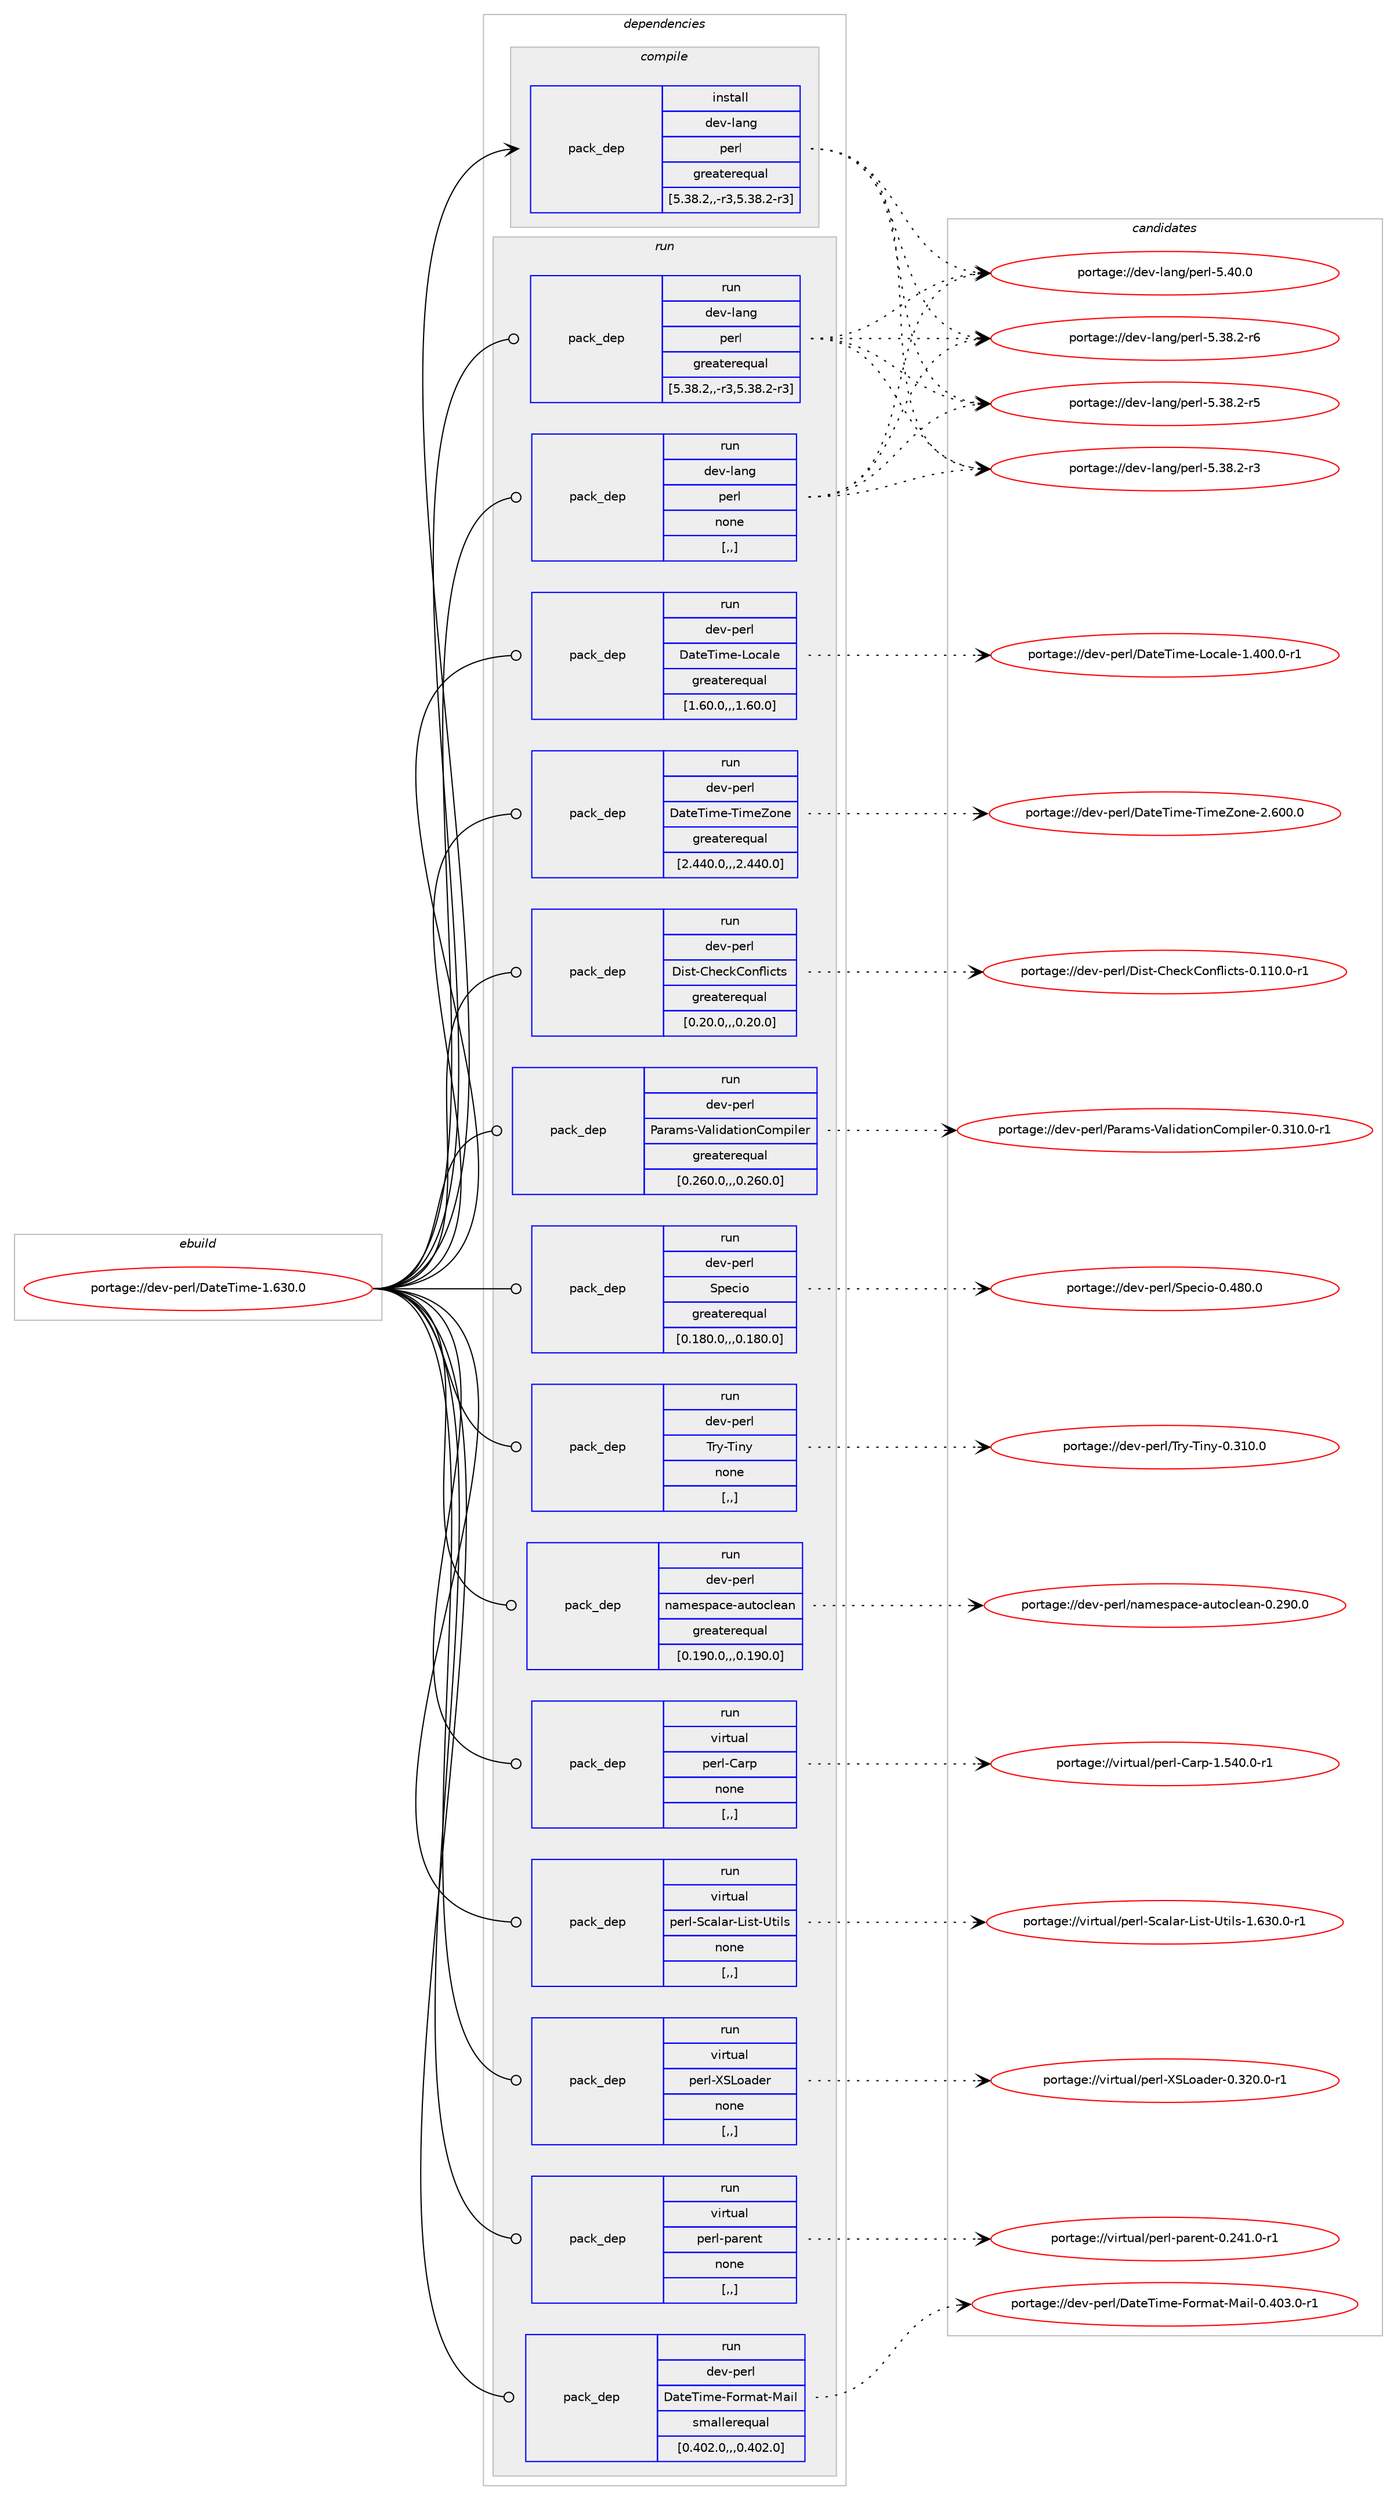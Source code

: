 digraph prolog {

# *************
# Graph options
# *************

newrank=true;
concentrate=true;
compound=true;
graph [rankdir=LR,fontname=Helvetica,fontsize=10,ranksep=1.5];#, ranksep=2.5, nodesep=0.2];
edge  [arrowhead=vee];
node  [fontname=Helvetica,fontsize=10];

# **********
# The ebuild
# **********

subgraph cluster_leftcol {
color=gray;
label=<<i>ebuild</i>>;
id [label="portage://dev-perl/DateTime-1.630.0", color=red, width=4, href="../dev-perl/DateTime-1.630.0.svg"];
}

# ****************
# The dependencies
# ****************

subgraph cluster_midcol {
color=gray;
label=<<i>dependencies</i>>;
subgraph cluster_compile {
fillcolor="#eeeeee";
style=filled;
label=<<i>compile</i>>;
subgraph pack97240 {
dependency128250 [label=<<TABLE BORDER="0" CELLBORDER="1" CELLSPACING="0" CELLPADDING="4" WIDTH="220"><TR><TD ROWSPAN="6" CELLPADDING="30">pack_dep</TD></TR><TR><TD WIDTH="110">install</TD></TR><TR><TD>dev-lang</TD></TR><TR><TD>perl</TD></TR><TR><TD>greaterequal</TD></TR><TR><TD>[5.38.2,,-r3,5.38.2-r3]</TD></TR></TABLE>>, shape=none, color=blue];
}
id:e -> dependency128250:w [weight=20,style="solid",arrowhead="vee"];
}
subgraph cluster_compileandrun {
fillcolor="#eeeeee";
style=filled;
label=<<i>compile and run</i>>;
}
subgraph cluster_run {
fillcolor="#eeeeee";
style=filled;
label=<<i>run</i>>;
subgraph pack97241 {
dependency128251 [label=<<TABLE BORDER="0" CELLBORDER="1" CELLSPACING="0" CELLPADDING="4" WIDTH="220"><TR><TD ROWSPAN="6" CELLPADDING="30">pack_dep</TD></TR><TR><TD WIDTH="110">run</TD></TR><TR><TD>dev-lang</TD></TR><TR><TD>perl</TD></TR><TR><TD>greaterequal</TD></TR><TR><TD>[5.38.2,,-r3,5.38.2-r3]</TD></TR></TABLE>>, shape=none, color=blue];
}
id:e -> dependency128251:w [weight=20,style="solid",arrowhead="odot"];
subgraph pack97242 {
dependency128252 [label=<<TABLE BORDER="0" CELLBORDER="1" CELLSPACING="0" CELLPADDING="4" WIDTH="220"><TR><TD ROWSPAN="6" CELLPADDING="30">pack_dep</TD></TR><TR><TD WIDTH="110">run</TD></TR><TR><TD>dev-lang</TD></TR><TR><TD>perl</TD></TR><TR><TD>none</TD></TR><TR><TD>[,,]</TD></TR></TABLE>>, shape=none, color=blue];
}
id:e -> dependency128252:w [weight=20,style="solid",arrowhead="odot"];
subgraph pack97243 {
dependency128253 [label=<<TABLE BORDER="0" CELLBORDER="1" CELLSPACING="0" CELLPADDING="4" WIDTH="220"><TR><TD ROWSPAN="6" CELLPADDING="30">pack_dep</TD></TR><TR><TD WIDTH="110">run</TD></TR><TR><TD>dev-perl</TD></TR><TR><TD>DateTime-Locale</TD></TR><TR><TD>greaterequal</TD></TR><TR><TD>[1.60.0,,,1.60.0]</TD></TR></TABLE>>, shape=none, color=blue];
}
id:e -> dependency128253:w [weight=20,style="solid",arrowhead="odot"];
subgraph pack97244 {
dependency128254 [label=<<TABLE BORDER="0" CELLBORDER="1" CELLSPACING="0" CELLPADDING="4" WIDTH="220"><TR><TD ROWSPAN="6" CELLPADDING="30">pack_dep</TD></TR><TR><TD WIDTH="110">run</TD></TR><TR><TD>dev-perl</TD></TR><TR><TD>DateTime-TimeZone</TD></TR><TR><TD>greaterequal</TD></TR><TR><TD>[2.440.0,,,2.440.0]</TD></TR></TABLE>>, shape=none, color=blue];
}
id:e -> dependency128254:w [weight=20,style="solid",arrowhead="odot"];
subgraph pack97245 {
dependency128255 [label=<<TABLE BORDER="0" CELLBORDER="1" CELLSPACING="0" CELLPADDING="4" WIDTH="220"><TR><TD ROWSPAN="6" CELLPADDING="30">pack_dep</TD></TR><TR><TD WIDTH="110">run</TD></TR><TR><TD>dev-perl</TD></TR><TR><TD>Dist-CheckConflicts</TD></TR><TR><TD>greaterequal</TD></TR><TR><TD>[0.20.0,,,0.20.0]</TD></TR></TABLE>>, shape=none, color=blue];
}
id:e -> dependency128255:w [weight=20,style="solid",arrowhead="odot"];
subgraph pack97246 {
dependency128256 [label=<<TABLE BORDER="0" CELLBORDER="1" CELLSPACING="0" CELLPADDING="4" WIDTH="220"><TR><TD ROWSPAN="6" CELLPADDING="30">pack_dep</TD></TR><TR><TD WIDTH="110">run</TD></TR><TR><TD>dev-perl</TD></TR><TR><TD>Params-ValidationCompiler</TD></TR><TR><TD>greaterequal</TD></TR><TR><TD>[0.260.0,,,0.260.0]</TD></TR></TABLE>>, shape=none, color=blue];
}
id:e -> dependency128256:w [weight=20,style="solid",arrowhead="odot"];
subgraph pack97247 {
dependency128257 [label=<<TABLE BORDER="0" CELLBORDER="1" CELLSPACING="0" CELLPADDING="4" WIDTH="220"><TR><TD ROWSPAN="6" CELLPADDING="30">pack_dep</TD></TR><TR><TD WIDTH="110">run</TD></TR><TR><TD>dev-perl</TD></TR><TR><TD>Specio</TD></TR><TR><TD>greaterequal</TD></TR><TR><TD>[0.180.0,,,0.180.0]</TD></TR></TABLE>>, shape=none, color=blue];
}
id:e -> dependency128257:w [weight=20,style="solid",arrowhead="odot"];
subgraph pack97248 {
dependency128258 [label=<<TABLE BORDER="0" CELLBORDER="1" CELLSPACING="0" CELLPADDING="4" WIDTH="220"><TR><TD ROWSPAN="6" CELLPADDING="30">pack_dep</TD></TR><TR><TD WIDTH="110">run</TD></TR><TR><TD>dev-perl</TD></TR><TR><TD>Try-Tiny</TD></TR><TR><TD>none</TD></TR><TR><TD>[,,]</TD></TR></TABLE>>, shape=none, color=blue];
}
id:e -> dependency128258:w [weight=20,style="solid",arrowhead="odot"];
subgraph pack97249 {
dependency128259 [label=<<TABLE BORDER="0" CELLBORDER="1" CELLSPACING="0" CELLPADDING="4" WIDTH="220"><TR><TD ROWSPAN="6" CELLPADDING="30">pack_dep</TD></TR><TR><TD WIDTH="110">run</TD></TR><TR><TD>dev-perl</TD></TR><TR><TD>namespace-autoclean</TD></TR><TR><TD>greaterequal</TD></TR><TR><TD>[0.190.0,,,0.190.0]</TD></TR></TABLE>>, shape=none, color=blue];
}
id:e -> dependency128259:w [weight=20,style="solid",arrowhead="odot"];
subgraph pack97250 {
dependency128260 [label=<<TABLE BORDER="0" CELLBORDER="1" CELLSPACING="0" CELLPADDING="4" WIDTH="220"><TR><TD ROWSPAN="6" CELLPADDING="30">pack_dep</TD></TR><TR><TD WIDTH="110">run</TD></TR><TR><TD>virtual</TD></TR><TR><TD>perl-Carp</TD></TR><TR><TD>none</TD></TR><TR><TD>[,,]</TD></TR></TABLE>>, shape=none, color=blue];
}
id:e -> dependency128260:w [weight=20,style="solid",arrowhead="odot"];
subgraph pack97251 {
dependency128261 [label=<<TABLE BORDER="0" CELLBORDER="1" CELLSPACING="0" CELLPADDING="4" WIDTH="220"><TR><TD ROWSPAN="6" CELLPADDING="30">pack_dep</TD></TR><TR><TD WIDTH="110">run</TD></TR><TR><TD>virtual</TD></TR><TR><TD>perl-Scalar-List-Utils</TD></TR><TR><TD>none</TD></TR><TR><TD>[,,]</TD></TR></TABLE>>, shape=none, color=blue];
}
id:e -> dependency128261:w [weight=20,style="solid",arrowhead="odot"];
subgraph pack97252 {
dependency128262 [label=<<TABLE BORDER="0" CELLBORDER="1" CELLSPACING="0" CELLPADDING="4" WIDTH="220"><TR><TD ROWSPAN="6" CELLPADDING="30">pack_dep</TD></TR><TR><TD WIDTH="110">run</TD></TR><TR><TD>virtual</TD></TR><TR><TD>perl-XSLoader</TD></TR><TR><TD>none</TD></TR><TR><TD>[,,]</TD></TR></TABLE>>, shape=none, color=blue];
}
id:e -> dependency128262:w [weight=20,style="solid",arrowhead="odot"];
subgraph pack97253 {
dependency128263 [label=<<TABLE BORDER="0" CELLBORDER="1" CELLSPACING="0" CELLPADDING="4" WIDTH="220"><TR><TD ROWSPAN="6" CELLPADDING="30">pack_dep</TD></TR><TR><TD WIDTH="110">run</TD></TR><TR><TD>virtual</TD></TR><TR><TD>perl-parent</TD></TR><TR><TD>none</TD></TR><TR><TD>[,,]</TD></TR></TABLE>>, shape=none, color=blue];
}
id:e -> dependency128263:w [weight=20,style="solid",arrowhead="odot"];
subgraph pack97254 {
dependency128264 [label=<<TABLE BORDER="0" CELLBORDER="1" CELLSPACING="0" CELLPADDING="4" WIDTH="220"><TR><TD ROWSPAN="6" CELLPADDING="30">pack_dep</TD></TR><TR><TD WIDTH="110">run</TD></TR><TR><TD>dev-perl</TD></TR><TR><TD>DateTime-Format-Mail</TD></TR><TR><TD>smallerequal</TD></TR><TR><TD>[0.402.0,,,0.402.0]</TD></TR></TABLE>>, shape=none, color=blue];
}
id:e -> dependency128264:w [weight=20,style="solid",arrowhead="odot"];
}
}

# **************
# The candidates
# **************

subgraph cluster_choices {
rank=same;
color=gray;
label=<<i>candidates</i>>;

subgraph choice97240 {
color=black;
nodesep=1;
choice10010111845108971101034711210111410845534652484648 [label="portage://dev-lang/perl-5.40.0", color=red, width=4,href="../dev-lang/perl-5.40.0.svg"];
choice100101118451089711010347112101114108455346515646504511454 [label="portage://dev-lang/perl-5.38.2-r6", color=red, width=4,href="../dev-lang/perl-5.38.2-r6.svg"];
choice100101118451089711010347112101114108455346515646504511453 [label="portage://dev-lang/perl-5.38.2-r5", color=red, width=4,href="../dev-lang/perl-5.38.2-r5.svg"];
choice100101118451089711010347112101114108455346515646504511451 [label="portage://dev-lang/perl-5.38.2-r3", color=red, width=4,href="../dev-lang/perl-5.38.2-r3.svg"];
dependency128250:e -> choice10010111845108971101034711210111410845534652484648:w [style=dotted,weight="100"];
dependency128250:e -> choice100101118451089711010347112101114108455346515646504511454:w [style=dotted,weight="100"];
dependency128250:e -> choice100101118451089711010347112101114108455346515646504511453:w [style=dotted,weight="100"];
dependency128250:e -> choice100101118451089711010347112101114108455346515646504511451:w [style=dotted,weight="100"];
}
subgraph choice97241 {
color=black;
nodesep=1;
choice10010111845108971101034711210111410845534652484648 [label="portage://dev-lang/perl-5.40.0", color=red, width=4,href="../dev-lang/perl-5.40.0.svg"];
choice100101118451089711010347112101114108455346515646504511454 [label="portage://dev-lang/perl-5.38.2-r6", color=red, width=4,href="../dev-lang/perl-5.38.2-r6.svg"];
choice100101118451089711010347112101114108455346515646504511453 [label="portage://dev-lang/perl-5.38.2-r5", color=red, width=4,href="../dev-lang/perl-5.38.2-r5.svg"];
choice100101118451089711010347112101114108455346515646504511451 [label="portage://dev-lang/perl-5.38.2-r3", color=red, width=4,href="../dev-lang/perl-5.38.2-r3.svg"];
dependency128251:e -> choice10010111845108971101034711210111410845534652484648:w [style=dotted,weight="100"];
dependency128251:e -> choice100101118451089711010347112101114108455346515646504511454:w [style=dotted,weight="100"];
dependency128251:e -> choice100101118451089711010347112101114108455346515646504511453:w [style=dotted,weight="100"];
dependency128251:e -> choice100101118451089711010347112101114108455346515646504511451:w [style=dotted,weight="100"];
}
subgraph choice97242 {
color=black;
nodesep=1;
choice10010111845108971101034711210111410845534652484648 [label="portage://dev-lang/perl-5.40.0", color=red, width=4,href="../dev-lang/perl-5.40.0.svg"];
choice100101118451089711010347112101114108455346515646504511454 [label="portage://dev-lang/perl-5.38.2-r6", color=red, width=4,href="../dev-lang/perl-5.38.2-r6.svg"];
choice100101118451089711010347112101114108455346515646504511453 [label="portage://dev-lang/perl-5.38.2-r5", color=red, width=4,href="../dev-lang/perl-5.38.2-r5.svg"];
choice100101118451089711010347112101114108455346515646504511451 [label="portage://dev-lang/perl-5.38.2-r3", color=red, width=4,href="../dev-lang/perl-5.38.2-r3.svg"];
dependency128252:e -> choice10010111845108971101034711210111410845534652484648:w [style=dotted,weight="100"];
dependency128252:e -> choice100101118451089711010347112101114108455346515646504511454:w [style=dotted,weight="100"];
dependency128252:e -> choice100101118451089711010347112101114108455346515646504511453:w [style=dotted,weight="100"];
dependency128252:e -> choice100101118451089711010347112101114108455346515646504511451:w [style=dotted,weight="100"];
}
subgraph choice97243 {
color=black;
nodesep=1;
choice10010111845112101114108476897116101841051091014576111999710810145494652484846484511449 [label="portage://dev-perl/DateTime-Locale-1.400.0-r1", color=red, width=4,href="../dev-perl/DateTime-Locale-1.400.0-r1.svg"];
dependency128253:e -> choice10010111845112101114108476897116101841051091014576111999710810145494652484846484511449:w [style=dotted,weight="100"];
}
subgraph choice97244 {
color=black;
nodesep=1;
choice10010111845112101114108476897116101841051091014584105109101901111101014550465448484648 [label="portage://dev-perl/DateTime-TimeZone-2.600.0", color=red, width=4,href="../dev-perl/DateTime-TimeZone-2.600.0.svg"];
dependency128254:e -> choice10010111845112101114108476897116101841051091014584105109101901111101014550465448484648:w [style=dotted,weight="100"];
}
subgraph choice97245 {
color=black;
nodesep=1;
choice100101118451121011141084768105115116456710410199107671111101021081059911611545484649494846484511449 [label="portage://dev-perl/Dist-CheckConflicts-0.110.0-r1", color=red, width=4,href="../dev-perl/Dist-CheckConflicts-0.110.0-r1.svg"];
dependency128255:e -> choice100101118451121011141084768105115116456710410199107671111101021081059911611545484649494846484511449:w [style=dotted,weight="100"];
}
subgraph choice97246 {
color=black;
nodesep=1;
choice1001011184511210111410847809711497109115458697108105100971161051111106711110911210510810111445484651494846484511449 [label="portage://dev-perl/Params-ValidationCompiler-0.310.0-r1", color=red, width=4,href="../dev-perl/Params-ValidationCompiler-0.310.0-r1.svg"];
dependency128256:e -> choice1001011184511210111410847809711497109115458697108105100971161051111106711110911210510810111445484651494846484511449:w [style=dotted,weight="100"];
}
subgraph choice97247 {
color=black;
nodesep=1;
choice100101118451121011141084783112101991051114548465256484648 [label="portage://dev-perl/Specio-0.480.0", color=red, width=4,href="../dev-perl/Specio-0.480.0.svg"];
dependency128257:e -> choice100101118451121011141084783112101991051114548465256484648:w [style=dotted,weight="100"];
}
subgraph choice97248 {
color=black;
nodesep=1;
choice10010111845112101114108478411412145841051101214548465149484648 [label="portage://dev-perl/Try-Tiny-0.310.0", color=red, width=4,href="../dev-perl/Try-Tiny-0.310.0.svg"];
dependency128258:e -> choice10010111845112101114108478411412145841051101214548465149484648:w [style=dotted,weight="100"];
}
subgraph choice97249 {
color=black;
nodesep=1;
choice1001011184511210111410847110971091011151129799101459711711611199108101971104548465057484648 [label="portage://dev-perl/namespace-autoclean-0.290.0", color=red, width=4,href="../dev-perl/namespace-autoclean-0.290.0.svg"];
dependency128259:e -> choice1001011184511210111410847110971091011151129799101459711711611199108101971104548465057484648:w [style=dotted,weight="100"];
}
subgraph choice97250 {
color=black;
nodesep=1;
choice118105114116117971084711210111410845679711411245494653524846484511449 [label="portage://virtual/perl-Carp-1.540.0-r1", color=red, width=4,href="../virtual/perl-Carp-1.540.0-r1.svg"];
dependency128260:e -> choice118105114116117971084711210111410845679711411245494653524846484511449:w [style=dotted,weight="100"];
}
subgraph choice97251 {
color=black;
nodesep=1;
choice118105114116117971084711210111410845839997108971144576105115116458511610510811545494654514846484511449 [label="portage://virtual/perl-Scalar-List-Utils-1.630.0-r1", color=red, width=4,href="../virtual/perl-Scalar-List-Utils-1.630.0-r1.svg"];
dependency128261:e -> choice118105114116117971084711210111410845839997108971144576105115116458511610510811545494654514846484511449:w [style=dotted,weight="100"];
}
subgraph choice97252 {
color=black;
nodesep=1;
choice1181051141161179710847112101114108458883761119710010111445484651504846484511449 [label="portage://virtual/perl-XSLoader-0.320.0-r1", color=red, width=4,href="../virtual/perl-XSLoader-0.320.0-r1.svg"];
dependency128262:e -> choice1181051141161179710847112101114108458883761119710010111445484651504846484511449:w [style=dotted,weight="100"];
}
subgraph choice97253 {
color=black;
nodesep=1;
choice1181051141161179710847112101114108451129711410111011645484650524946484511449 [label="portage://virtual/perl-parent-0.241.0-r1", color=red, width=4,href="../virtual/perl-parent-0.241.0-r1.svg"];
dependency128263:e -> choice1181051141161179710847112101114108451129711410111011645484650524946484511449:w [style=dotted,weight="100"];
}
subgraph choice97254 {
color=black;
nodesep=1;
choice100101118451121011141084768971161018410510910145701111141099711645779710510845484652485146484511449 [label="portage://dev-perl/DateTime-Format-Mail-0.403.0-r1", color=red, width=4,href="../dev-perl/DateTime-Format-Mail-0.403.0-r1.svg"];
dependency128264:e -> choice100101118451121011141084768971161018410510910145701111141099711645779710510845484652485146484511449:w [style=dotted,weight="100"];
}
}

}
